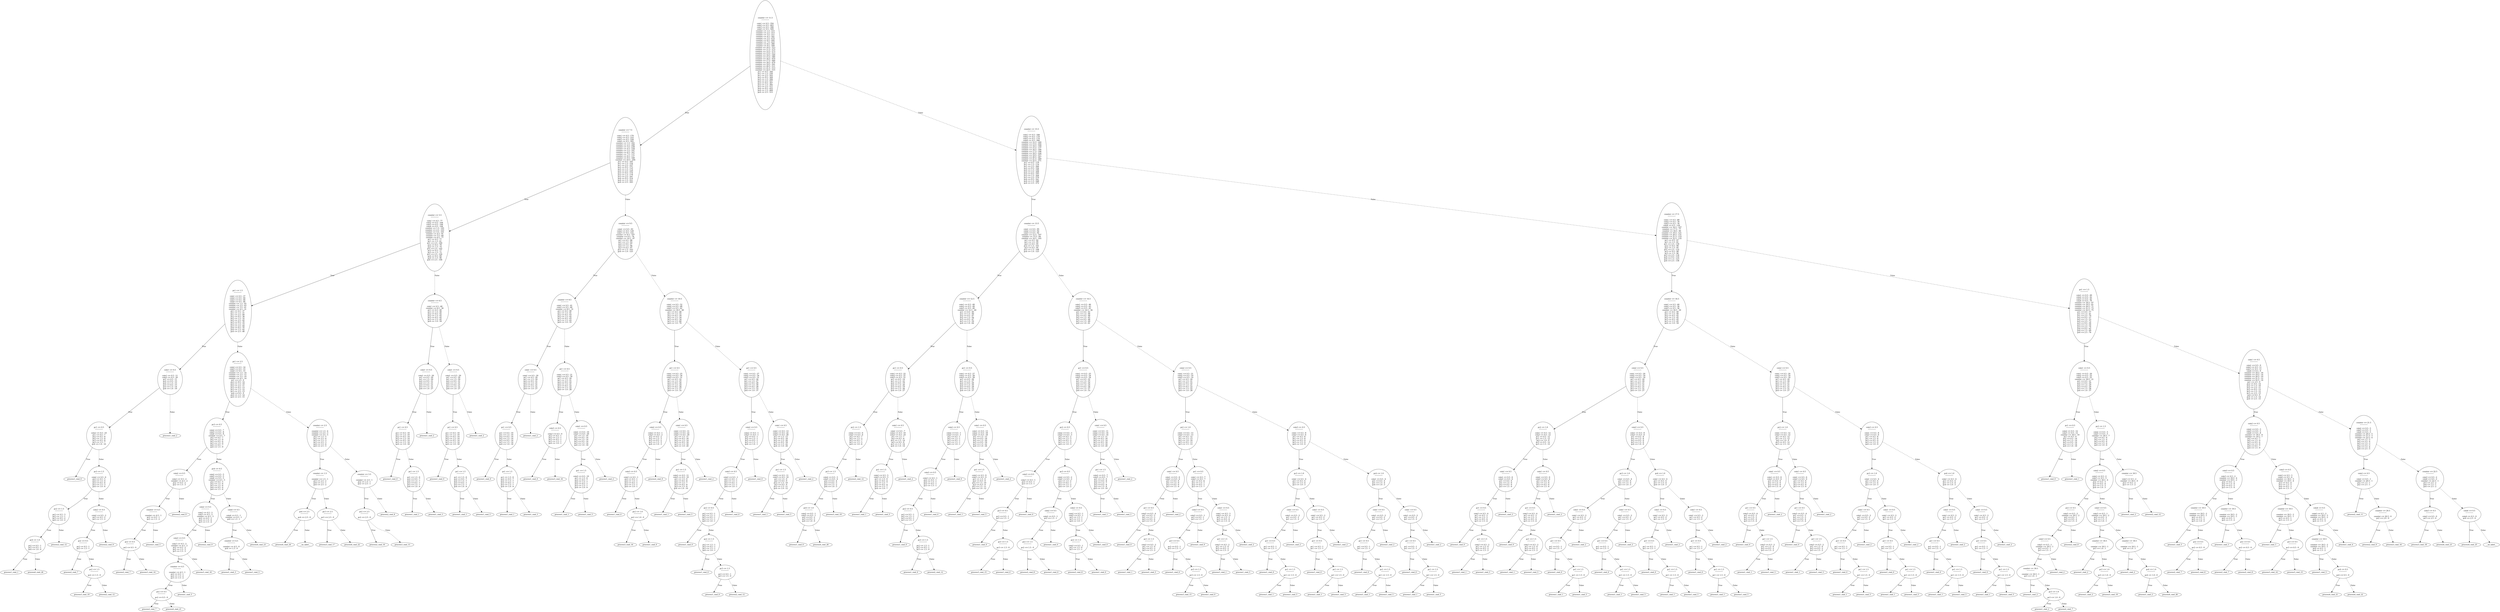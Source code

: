 digraph {
0 [label="counter <= 11.5
--------------

coin1 <= 0.5 : 354
coin2 <= 0.5 : 403
coin3 <= 0.5 : 398
coin4 <= 0.5 : 509
counter <= 1.5 : 515
counter <= 2.5 : 513
counter <= 3.5 : 511
counter <= 4.5 : 501
counter <= 5.5 : 470
counter <= 6.5 : 440
counter <= 7.5 : 410
counter <= 8.5 : 380
counter <= 9.5 : 349
counter <= 10.5 : 313
counter <= 11.5 : 273
counter <= 12.5 : 273
counter <= 13.5 : 313
counter <= 14.5 : 349
counter <= 15.5 : 380
counter <= 16.5 : 410
counter <= 17.5 : 440
counter <= 18.5 : 470
counter <= 19.5 : 501
counter <= 20.5 : 511
counter <= 21.5 : 513
counter <= 22.5 : 515
pc1 <= 0.5 : 344
pc1 <= 1.5 : 330
pc1 <= 2.5 : 503
pc2 <= 0.5 : 369
pc2 <= 1.5 : 366
pc2 <= 2.5 : 507
pc3 <= 0.5 : 367
pc3 <= 1.5 : 382
pc3 <= 2.5 : 511
pc4 <= 0.5 : 455
pc4 <= 1.5 : 469
pc4 <= 2.5 : 515"];
1 [label="counter <= 7.5
--------------

coin1 <= 0.5 : 170
coin2 <= 0.5 : 233
coin3 <= 0.5 : 228
coin4 <= 0.5 : 243
counter <= 1.5 : 242
counter <= 2.5 : 240
counter <= 3.5 : 238
counter <= 4.5 : 228
counter <= 5.5 : 197
counter <= 6.5 : 167
counter <= 7.5 : 137
counter <= 8.5 : 137
counter <= 9.5 : 168
counter <= 10.5 : 204
pc1 <= 0.5 : 165
pc1 <= 1.5 : 154
pc1 <= 2.5 : 237
pc2 <= 0.5 : 175
pc2 <= 1.5 : 170
pc2 <= 2.5 : 239
pc3 <= 0.5 : 174
pc3 <= 1.5 : 178
pc3 <= 2.5 : 241
pc4 <= 0.5 : 214
pc4 <= 1.5 : 221
pc4 <= 2.5 : 243"];
2 [label="counter <= 5.5
--------------

coin1 <= 0.5 : 77
coin2 <= 0.5 : 104
coin3 <= 0.5 : 106
coin4 <= 0.5 : 106
counter <= 1.5 : 105
counter <= 2.5 : 103
counter <= 3.5 : 101
counter <= 4.5 : 91
counter <= 5.5 : 60
counter <= 6.5 : 77
pc1 <= 0.5 : 77
pc1 <= 1.5 : 61
pc1 <= 2.5 : 100
pc2 <= 0.5 : 78
pc2 <= 1.5 : 74
pc2 <= 2.5 : 102
pc3 <= 0.5 : 77
pc3 <= 1.5 : 75
pc3 <= 2.5 : 104
pc4 <= 0.5 : 89
pc4 <= 1.5 : 96
pc4 <= 2.5 : 106"];
3 [label="pc1 <= 1.5
--------------

coin1 <= 0.5 : 37
coin2 <= 0.5 : 44
coin3 <= 0.5 : 46
coin4 <= 0.5 : 46
counter <= 1.5 : 45
counter <= 2.5 : 43
counter <= 3.5 : 41
counter <= 4.5 : 31
pc1 <= 0.5 : 37
pc1 <= 1.5 : 21
pc1 <= 2.5 : 40
pc2 <= 0.5 : 36
pc2 <= 1.5 : 32
pc2 <= 2.5 : 42
pc3 <= 0.5 : 35
pc3 <= 1.5 : 33
pc3 <= 2.5 : 44
pc4 <= 0.5 : 35
pc4 <= 1.5 : 42
pc4 <= 2.5 : 46"];
4 [label="coin1 <= 0.5
--------------

coin1 <= 0.5 : 11
coin2 <= 0.5 : 20
pc1 <= 0.5 : 11
pc2 <= 0.5 : 15
pc2 <= 1.5 : 15
pc3 <= 0.5 : 15
pc3 <= 1.5 : 14
pc4 <= 1.0 : 19"];
5 [label="pc1 <= 0.5
--------------

coin2 <= 0.5 : 10
pc1 <= 0.5 : 7
pc2 <= 0.5 : 8
pc2 <= 1.5 : 8
pc3 <= 0.5 : 8
pc3 <= 1.5 : 7
pc4 <= 1.0 : 10"];
6 [label="process1_cmd_0"];
5 -> 6 [label="True"];
7 [label="pc3 <= 1.5
--------------

coin2 <= 0.5 : 6
pc2 <= 0.5 : 5
pc2 <= 1.5 : 4
pc3 <= 0.5 : 6
pc3 <= 1.5 : 3
pc4 <= 1.0 : 6"];
8 [label="pc2 <= 1.5
--------------

pc2 <= 0.5 : 3
pc2 <= 1.5 : 1
pc3 <= 0.5 : 2
pc4 <= 1.0 : 2"];
9 [label="pc4 <= 1.0
--------------

pc2 <= 0.5 : 1
pc3 <= 0.5 : 1
pc4 <= 1.0 : 0"];
10 [label="process1_cmd_1"];
9 -> 10 [label="True"];
11 [label="process4_cmd_26"];
9 -> 11 [style="dashed", label="False"];
8 -> 9 [label="True"];
12 [label="process2_cmd_12"];
8 -> 12 [style="dashed", label="False"];
7 -> 8 [label="True"];
13 [label="coin2 <= 0.5
--------------

coin2 <= 0.5 : 2
pc2 <= 0.5 : 2
pc2 <= 1.5 : 2"];
14 [label="pc2 <= 0.5
--------------

pc2 <= 0.5 : 1
pc2 <= 1.5 : 1"];
15 [label="process2_cmd_7"];
14 -> 15 [label="True"];
16 [label="pc2 <= 1.5
--------------

pc2 <= 1.5 : 0"];
17 [label="process3_cmd_19"];
16 -> 17 [label="True"];
18 [label="process2_cmd_12"];
16 -> 18 [style="dashed", label="False"];
14 -> 16 [style="dashed", label="False"];
13 -> 14 [label="True"];
19 [label="process2_cmd_9"];
13 -> 19 [style="dashed", label="False"];
7 -> 13 [style="dashed", label="False"];
5 -> 7 [style="dashed", label="False"];
4 -> 5 [label="True"];
20 [label="process1_cmd_2"];
4 -> 20 [style="dashed", label="False"];
3 -> 4 [label="True"];
21 [label="pc1 <= 2.5
--------------

coin2 <= 0.5 : 14
coin3 <= 0.5 : 15
coin4 <= 0.5 : 15
counter <= 1.5 : 14
counter <= 2.5 : 12
counter <= 3.5 : 10
counter <= 4.5 : 14
pc1 <= 2.5 : 9
pc2 <= 0.5 : 14
pc2 <= 1.5 : 10
pc2 <= 2.5 : 11
pc3 <= 0.5 : 13
pc3 <= 1.5 : 12
pc3 <= 2.5 : 13
pc4 <= 0.5 : 9
pc4 <= 1.5 : 14
pc4 <= 2.5 : 15"];
22 [label="pc3 <= 0.5
--------------

coin2 <= 0.5 : 7
coin3 <= 0.5 : 8
coin4 <= 0.5 : 8
counter <= 4.5 : 7
pc2 <= 0.5 : 7
pc2 <= 1.5 : 9
pc3 <= 0.5 : 6
pc3 <= 1.5 : 9
pc4 <= 0.5 : 7
pc4 <= 1.5 : 9"];
23 [label="coin2 <= 0.5
--------------

coin2 <= 0.5 : 2
counter <= 4.5 : 2
pc2 <= 0.5 : 2
pc2 <= 1.5 : 3"];
24 [label="counter <= 4.5
--------------

counter <= 4.5 : 1
pc2 <= 0.5 : 1
pc2 <= 1.5 : 2"];
25 [label="pc2 <= 0.5
--------------

pc2 <= 0.5 : 0"];
26 [label="process2_cmd_7"];
25 -> 26 [label="True"];
27 [label="process3_cmd_14"];
25 -> 27 [style="dashed", label="False"];
24 -> 25 [label="True"];
28 [label="process1_cmd_5"];
24 -> 28 [style="dashed", label="False"];
23 -> 24 [label="True"];
29 [label="process2_cmd_9"];
23 -> 29 [style="dashed", label="False"];
22 -> 23 [label="True"];
30 [label="pc4 <= 0.5
--------------

coin2 <= 0.5 : 5
coin3 <= 0.5 : 5
coin4 <= 0.5 : 5
counter <= 4.5 : 5
pc2 <= 0.5 : 5
pc2 <= 1.5 : 6
pc3 <= 1.5 : 6
pc4 <= 0.5 : 4
pc4 <= 1.5 : 6"];
31 [label="coin2 <= 0.5
--------------

coin2 <= 0.5 : 3
coin3 <= 0.5 : 3
counter <= 4.5 : 3
pc2 <= 0.5 : 3
pc2 <= 1.5 : 4
pc3 <= 1.5 : 4"];
32 [label="coin3 <= 0.5
--------------

coin3 <= 0.5 : 2
counter <= 4.5 : 2
pc2 <= 0.5 : 2
pc2 <= 1.5 : 3
pc3 <= 1.5 : 3"];
33 [label="counter <= 4.5
--------------

counter <= 4.5 : 1
pc2 <= 0.5 : 1
pc2 <= 1.5 : 2
pc3 <= 1.5 : 2"];
34 [label="pc2 <= 0.5
--------------

pc2 <= 0.5 : 0"];
35 [label="process2_cmd_7"];
34 -> 35 [label="True"];
36 [label="process4_cmd_21"];
34 -> 36 [style="dashed", label="False"];
33 -> 34 [label="True"];
37 [label="process1_cmd_5"];
33 -> 37 [style="dashed", label="False"];
32 -> 33 [label="True"];
38 [label="process3_cmd_16"];
32 -> 38 [style="dashed", label="False"];
31 -> 32 [label="True"];
39 [label="process2_cmd_9"];
31 -> 39 [style="dashed", label="False"];
30 -> 31 [label="True"];
40 [label="coin4 <= 0.5
--------------

coin4 <= 0.5 : 1
counter <= 4.5 : 1
pc4 <= 1.5 : 1"];
41 [label="counter <= 4.5
--------------

counter <= 4.5 : 0
pc4 <= 1.5 : 0"];
42 [label="process1_cmd_3"];
41 -> 42 [label="True"];
43 [label="process1_cmd_5"];
41 -> 43 [style="dashed", label="False"];
40 -> 41 [label="True"];
44 [label="process4_cmd_23"];
40 -> 44 [style="dashed", label="False"];
30 -> 40 [style="dashed", label="False"];
22 -> 30 [style="dashed", label="False"];
21 -> 22 [label="True"];
45 [label="counter <= 2.5
--------------

counter <= 1.5 : 4
counter <= 2.5 : 3
counter <= 3.5 : 5
pc2 <= 1.5 : 5
pc2 <= 2.5 : 4
pc3 <= 1.5 : 3
pc3 <= 2.5 : 3
pc4 <= 1.5 : 4
pc4 <= 2.5 : 5"];
46 [label="counter <= 1.5
--------------

counter <= 1.5 : 1
pc3 <= 2.5 : 2
pc4 <= 1.5 : 1
pc4 <= 2.5 : 2"];
47 [label="pc4 <= 2.5
--------------

pc4 <= 2.5 : 0"];
48 [label="process4_cmd_24"];
47 -> 48 [label="True"];
49 [label="__no_label__"];
47 -> 49 [style="dashed", label="False"];
46 -> 47 [label="True"];
50 [label="pc3 <= 2.5
--------------

pc3 <= 2.5 : 0"];
51 [label="process3_cmd_17"];
50 -> 51 [label="True"];
52 [label="process4_cmd_22"];
50 -> 52 [style="dashed", label="False"];
46 -> 50 [style="dashed", label="False"];
45 -> 46 [label="True"];
53 [label="counter <= 3.5
--------------

counter <= 3.5 : 1
pc2 <= 1.5 : 1
pc2 <= 2.5 : 1"];
54 [label="pc2 <= 2.5
--------------

pc2 <= 2.5 : 0"];
55 [label="process2_cmd_10"];
54 -> 55 [label="True"];
56 [label="process3_cmd_15"];
54 -> 56 [style="dashed", label="False"];
53 -> 54 [label="True"];
57 [label="process2_cmd_8"];
53 -> 57 [style="dashed", label="False"];
45 -> 53 [style="dashed", label="False"];
21 -> 45 [style="dashed", label="False"];
3 -> 21 [style="dashed", label="False"];
2 -> 3 [label="True"];
58 [label="counter <= 6.5
--------------

coin1 <= 0.5 : 40
counter <= 6.5 : 30
pc1 <= 0.5 : 40
pc1 <= 1.5 : 40
pc2 <= 0.5 : 42
pc2 <= 1.5 : 42
pc3 <= 0.5 : 42
pc3 <= 1.5 : 42
pc4 <= 1.0 : 54"];
59 [label="coin1 <= 0.5
--------------

coin1 <= 0.5 : 20
pc1 <= 0.5 : 20
pc1 <= 1.5 : 20
pc2 <= 0.5 : 21
pc2 <= 1.5 : 21
pc3 <= 0.5 : 21
pc3 <= 1.5 : 21
pc4 <= 1.0 : 27"];
60 [label="pc1 <= 0.5
--------------

pc1 <= 0.5 : 10
pc1 <= 1.5 : 10
pc2 <= 0.5 : 14
pc2 <= 1.5 : 14
pc3 <= 0.5 : 14
pc3 <= 1.5 : 14
pc4 <= 1.0 : 18"];
61 [label="process1_cmd_0"];
60 -> 61 [label="True"];
62 [label="pc1 <= 1.5
--------------

pc1 <= 1.5 : 0
pc2 <= 0.5 : 7
pc2 <= 1.5 : 7
pc3 <= 0.5 : 7
pc3 <= 1.5 : 7
pc4 <= 1.0 : 9"];
63 [label="process1_cmd_1"];
62 -> 63 [label="True"];
64 [label="process1_cmd_5"];
62 -> 64 [style="dashed", label="False"];
60 -> 62 [style="dashed", label="False"];
59 -> 60 [label="True"];
65 [label="process1_cmd_2"];
59 -> 65 [style="dashed", label="False"];
58 -> 59 [label="True"];
66 [label="coin1 <= 0.5
--------------

coin1 <= 0.5 : 20
pc1 <= 0.5 : 20
pc1 <= 1.5 : 20
pc2 <= 0.5 : 21
pc2 <= 1.5 : 21
pc3 <= 0.5 : 21
pc3 <= 1.5 : 21
pc4 <= 1.0 : 27"];
67 [label="pc1 <= 0.5
--------------

pc1 <= 0.5 : 10
pc1 <= 1.5 : 10
pc2 <= 0.5 : 14
pc2 <= 1.5 : 14
pc3 <= 0.5 : 14
pc3 <= 1.5 : 14
pc4 <= 1.0 : 18"];
68 [label="process1_cmd_0"];
67 -> 68 [label="True"];
69 [label="pc1 <= 1.5
--------------

pc1 <= 1.5 : 0
pc2 <= 0.5 : 7
pc2 <= 1.5 : 7
pc3 <= 0.5 : 7
pc3 <= 1.5 : 7
pc4 <= 1.0 : 9"];
70 [label="process1_cmd_1"];
69 -> 70 [label="True"];
71 [label="process1_cmd_5"];
69 -> 71 [style="dashed", label="False"];
67 -> 69 [style="dashed", label="False"];
66 -> 67 [label="True"];
72 [label="process1_cmd_2"];
66 -> 72 [style="dashed", label="False"];
58 -> 66 [style="dashed", label="False"];
2 -> 58 [style="dashed", label="False"];
1 -> 2 [label="True"];
73 [label="counter <= 9.5
--------------

coin1 <= 0.5 : 93
coin2 <= 0.5 : 129
coin3 <= 0.5 : 122
counter <= 8.5 : 107
counter <= 9.5 : 76
counter <= 10.5 : 97
pc1 <= 0.5 : 88
pc1 <= 1.5 : 93
pc2 <= 0.5 : 97
pc2 <= 1.5 : 96
pc3 <= 0.5 : 97
pc3 <= 1.5 : 103
pc4 <= 1.0 : 125"];
74 [label="counter <= 8.5
--------------

coin1 <= 0.5 : 41
coin3 <= 0.5 : 60
counter <= 8.5 : 31
pc1 <= 0.5 : 40
pc1 <= 1.5 : 41
pc2 <= 0.5 : 43
pc2 <= 1.5 : 42
pc3 <= 0.5 : 43
pc3 <= 1.5 : 43
pc4 <= 1.0 : 55"];
75 [label="coin1 <= 0.5
--------------

coin1 <= 0.5 : 20
pc1 <= 0.5 : 20
pc1 <= 1.5 : 20
pc2 <= 0.5 : 21
pc2 <= 1.5 : 21
pc3 <= 0.5 : 21
pc3 <= 1.5 : 21
pc4 <= 1.0 : 27"];
76 [label="pc1 <= 0.5
--------------

pc1 <= 0.5 : 10
pc1 <= 1.5 : 10
pc2 <= 0.5 : 14
pc2 <= 1.5 : 14
pc3 <= 0.5 : 14
pc3 <= 1.5 : 14
pc4 <= 1.0 : 18"];
77 [label="process1_cmd_0"];
76 -> 77 [label="True"];
78 [label="pc1 <= 1.5
--------------

pc1 <= 1.5 : 0
pc2 <= 0.5 : 7
pc2 <= 1.5 : 7
pc3 <= 0.5 : 7
pc3 <= 1.5 : 7
pc4 <= 1.0 : 9"];
79 [label="process1_cmd_1"];
78 -> 79 [label="True"];
80 [label="process1_cmd_5"];
78 -> 80 [style="dashed", label="False"];
76 -> 78 [style="dashed", label="False"];
75 -> 76 [label="True"];
81 [label="process1_cmd_2"];
75 -> 81 [style="dashed", label="False"];
74 -> 75 [label="True"];
82 [label="pc1 <= 0.5
--------------

coin1 <= 0.5 : 21
coin3 <= 0.5 : 30
pc1 <= 0.5 : 20
pc1 <= 1.5 : 21
pc2 <= 0.5 : 22
pc2 <= 1.5 : 21
pc3 <= 0.5 : 22
pc3 <= 1.5 : 22
pc4 <= 1.0 : 28"];
83 [label="coin3 <= 0.5
--------------

coin3 <= 0.5 : 0
pc2 <= 0.5 : 1
pc2 <= 1.5 : 1
pc3 <= 0.5 : 1
pc3 <= 1.5 : 1
pc4 <= 1.0 : 1"];
84 [label="process1_cmd_0"];
83 -> 84 [label="True"];
85 [label="process3_cmd_16"];
83 -> 85 [style="dashed", label="False"];
82 -> 83 [label="True"];
86 [label="coin1 <= 0.5
--------------

coin1 <= 0.5 : 10
coin3 <= 0.5 : 20
pc1 <= 1.5 : 10
pc2 <= 0.5 : 14
pc2 <= 1.5 : 14
pc3 <= 0.5 : 14
pc3 <= 1.5 : 14
pc4 <= 1.0 : 18"];
87 [label="pc1 <= 1.5
--------------

coin3 <= 0.5 : 10
pc1 <= 1.5 : 0
pc2 <= 0.5 : 7
pc2 <= 1.5 : 7
pc3 <= 0.5 : 7
pc3 <= 1.5 : 7
pc4 <= 1.0 : 9"];
88 [label="process1_cmd_1"];
87 -> 88 [label="True"];
89 [label="process1_cmd_5"];
87 -> 89 [style="dashed", label="False"];
86 -> 87 [label="True"];
90 [label="process1_cmd_2"];
86 -> 90 [style="dashed", label="False"];
82 -> 86 [style="dashed", label="False"];
74 -> 82 [style="dashed", label="False"];
73 -> 74 [label="True"];
91 [label="counter <= 10.5
--------------

coin1 <= 0.5 : 52
coin2 <= 0.5 : 68
coin3 <= 0.5 : 62
counter <= 10.5 : 40
pc1 <= 0.5 : 48
pc1 <= 1.5 : 52
pc2 <= 0.5 : 54
pc2 <= 1.5 : 54
pc3 <= 0.5 : 54
pc3 <= 1.5 : 60
pc4 <= 1.0 : 70"];
92 [label="pc1 <= 0.5
--------------

coin1 <= 0.5 : 25
coin2 <= 0.5 : 34
coin3 <= 0.5 : 31
pc1 <= 0.5 : 22
pc1 <= 1.5 : 25
pc2 <= 0.5 : 26
pc2 <= 1.5 : 24
pc3 <= 0.5 : 26
pc3 <= 1.5 : 27
pc4 <= 1.0 : 33"];
93 [label="coin2 <= 0.5
--------------

coin2 <= 0.5 : 1
coin3 <= 0.5 : 2
pc2 <= 0.5 : 2
pc2 <= 1.5 : 3
pc3 <= 0.5 : 2
pc3 <= 1.5 : 3
pc4 <= 1.0 : 3"];
94 [label="coin3 <= 0.5
--------------

coin3 <= 0.5 : 1
pc2 <= 0.5 : 1
pc2 <= 1.5 : 1
pc3 <= 0.5 : 1
pc3 <= 1.5 : 1
pc4 <= 1.0 : 1"];
95 [label="process1_cmd_0"];
94 -> 95 [label="True"];
96 [label="pc2 <= 1.0
--------------

pc2 <= 1.0 : 0"];
97 [label="process3_cmd_16"];
96 -> 97 [label="True"];
98 [label="process1_cmd_0"];
96 -> 98 [style="dashed", label="False"];
94 -> 96 [style="dashed", label="False"];
93 -> 94 [label="True"];
99 [label="process2_cmd_9"];
93 -> 99 [style="dashed", label="False"];
92 -> 93 [label="True"];
100 [label="coin1 <= 0.5
--------------

coin1 <= 0.5 : 11
coin2 <= 0.5 : 22
coin3 <= 0.5 : 20
pc1 <= 1.5 : 11
pc2 <= 0.5 : 16
pc2 <= 1.5 : 14
pc3 <= 0.5 : 16
pc3 <= 1.5 : 16
pc4 <= 1.0 : 20"];
101 [label="pc1 <= 1.5
--------------

coin2 <= 0.5 : 11
coin3 <= 0.5 : 10
pc1 <= 1.5 : 0
pc2 <= 0.5 : 8
pc2 <= 1.5 : 7
pc3 <= 0.5 : 8
pc3 <= 1.5 : 8
pc4 <= 1.0 : 10"];
102 [label="process1_cmd_1"];
101 -> 102 [label="True"];
103 [label="process1_cmd_5"];
101 -> 103 [style="dashed", label="False"];
100 -> 101 [label="True"];
104 [label="process1_cmd_2"];
100 -> 104 [style="dashed", label="False"];
92 -> 100 [style="dashed", label="False"];
91 -> 92 [label="True"];
105 [label="pc1 <= 0.5
--------------

coin1 <= 0.5 : 27
coin2 <= 0.5 : 34
coin3 <= 0.5 : 31
pc1 <= 0.5 : 26
pc1 <= 1.5 : 27
pc2 <= 0.5 : 28
pc2 <= 1.5 : 30
pc3 <= 0.5 : 28
pc3 <= 1.5 : 33
pc4 <= 1.0 : 37"];
106 [label="coin2 <= 0.5
--------------

coin2 <= 0.5 : 1
coin3 <= 0.5 : 1
pc2 <= 0.5 : 1
pc2 <= 1.5 : 1
pc3 <= 0.5 : 1
pc3 <= 1.5 : 1
pc4 <= 1.0 : 1"];
107 [label="coin3 <= 0.5
--------------

coin3 <= 0.5 : 1
pc2 <= 0.5 : 1
pc2 <= 1.5 : 1
pc3 <= 0.5 : 1
pc3 <= 1.5 : 1
pc4 <= 1.0 : 1"];
108 [label="pc2 <= 0.5
--------------

pc2 <= 0.5 : 1
pc2 <= 1.5 : 1
pc3 <= 0.5 : 1
pc3 <= 1.5 : 1
pc4 <= 1.0 : 1"];
109 [label="process1_cmd_0"];
108 -> 109 [label="True"];
110 [label="pc2 <= 1.5
--------------

pc2 <= 1.5 : 1
pc3 <= 0.5 : 1
pc3 <= 1.5 : 1
pc4 <= 1.0 : 1"];
111 [label="process1_cmd_0"];
110 -> 111 [label="True"];
112 [label="pc3 <= 1.5
--------------

pc3 <= 0.5 : 1
pc3 <= 1.5 : 0"];
113 [label="process1_cmd_0"];
112 -> 113 [label="True"];
114 [label="process2_cmd_12"];
112 -> 114 [style="dashed", label="False"];
110 -> 112 [style="dashed", label="False"];
108 -> 110 [style="dashed", label="False"];
107 -> 108 [label="True"];
115 [label="process1_cmd_0"];
107 -> 115 [style="dashed", label="False"];
106 -> 107 [label="True"];
116 [label="process1_cmd_0"];
106 -> 116 [style="dashed", label="False"];
105 -> 106 [label="True"];
117 [label="coin1 <= 0.5
--------------

coin1 <= 0.5 : 13
coin2 <= 0.5 : 22
coin3 <= 0.5 : 20
pc1 <= 1.5 : 13
pc2 <= 0.5 : 18
pc2 <= 1.5 : 20
pc3 <= 0.5 : 18
pc3 <= 1.5 : 22
pc4 <= 1.0 : 24"];
118 [label="pc1 <= 1.5
--------------

coin2 <= 0.5 : 11
coin3 <= 0.5 : 10
pc1 <= 1.5 : 0
pc2 <= 0.5 : 9
pc2 <= 1.5 : 10
pc3 <= 0.5 : 9
pc3 <= 1.5 : 11
pc4 <= 1.0 : 12"];
119 [label="process1_cmd_1"];
118 -> 119 [label="True"];
120 [label="process1_cmd_5"];
118 -> 120 [style="dashed", label="False"];
117 -> 118 [label="True"];
121 [label="process1_cmd_2"];
117 -> 121 [style="dashed", label="False"];
105 -> 117 [style="dashed", label="False"];
91 -> 105 [style="dashed", label="False"];
73 -> 91 [style="dashed", label="False"];
1 -> 73 [style="dashed", label="False"];
0 -> 1 [label="True"];
122 [label="counter <= 15.5
--------------

coin1 <= 0.5 : 184
coin2 <= 0.5 : 170
coin3 <= 0.5 : 170
coin4 <= 0.5 : 266
counter <= 12.5 : 244
counter <= 13.5 : 204
counter <= 14.5 : 168
counter <= 15.5 : 137
counter <= 16.5 : 166
counter <= 17.5 : 196
counter <= 18.5 : 226
counter <= 19.5 : 257
counter <= 20.5 : 267
counter <= 21.5 : 269
counter <= 22.5 : 271
pc1 <= 0.5 : 179
pc1 <= 1.5 : 176
pc1 <= 2.5 : 266
pc2 <= 0.5 : 194
pc2 <= 1.5 : 196
pc2 <= 2.5 : 268
pc3 <= 0.5 : 193
pc3 <= 1.5 : 204
pc3 <= 2.5 : 270
pc4 <= 0.5 : 241
pc4 <= 1.5 : 248
pc4 <= 2.5 : 272"];
123 [label="counter <= 13.5
--------------

coin1 <= 0.5 : 95
coin2 <= 0.5 : 92
coin3 <= 0.5 : 92
counter <= 12.5 : 107
counter <= 13.5 : 69
counter <= 14.5 : 105
pc1 <= 0.5 : 82
pc1 <= 1.5 : 95
pc2 <= 0.5 : 95
pc2 <= 1.5 : 101
pc3 <= 0.5 : 95
pc3 <= 1.5 : 108
pc4 <= 1.0 : 125"];
124 [label="counter <= 12.5
--------------

coin1 <= 0.5 : 49
coin2 <= 0.5 : 49
coin3 <= 0.5 : 49
counter <= 12.5 : 40
pc1 <= 0.5 : 40
pc1 <= 1.5 : 49
pc2 <= 0.5 : 47
pc2 <= 1.5 : 56
pc3 <= 0.5 : 47
pc3 <= 1.5 : 59
pc4 <= 1.0 : 64"];
125 [label="pc1 <= 0.5
--------------

coin1 <= 0.5 : 22
coin2 <= 0.5 : 21
coin3 <= 0.5 : 21
pc1 <= 0.5 : 14
pc1 <= 1.5 : 22
pc2 <= 0.5 : 19
pc2 <= 1.5 : 26
pc3 <= 0.5 : 19
pc3 <= 1.5 : 26
pc4 <= 1.0 : 27"];
126 [label="pc2 <= 1.5
--------------

coin2 <= 0.5 : 6
coin3 <= 0.5 : 6
pc2 <= 0.5 : 7
pc2 <= 1.5 : 5
pc3 <= 0.5 : 7
pc3 <= 1.5 : 5
pc4 <= 1.0 : 6"];
127 [label="pc3 <= 1.5
--------------

coin2 <= 0.5 : 3
coin3 <= 0.5 : 4
pc2 <= 0.5 : 4
pc3 <= 0.5 : 5
pc3 <= 1.5 : 2
pc4 <= 1.0 : 3"];
128 [label="pc4 <= 1.0
--------------

coin2 <= 0.5 : 1
coin3 <= 0.5 : 1
pc2 <= 0.5 : 2
pc3 <= 0.5 : 2
pc4 <= 1.0 : 0"];
129 [label="process1_cmd_0"];
128 -> 129 [label="True"];
130 [label="process4_cmd_26"];
128 -> 130 [style="dashed", label="False"];
127 -> 128 [label="True"];
131 [label="process3_cmd_19"];
127 -> 131 [style="dashed", label="False"];
126 -> 127 [label="True"];
132 [label="process2_cmd_12"];
126 -> 132 [style="dashed", label="False"];
125 -> 126 [label="True"];
133 [label="coin1 <= 0.5
--------------

coin1 <= 0.5 : 7
coin2 <= 0.5 : 10
coin3 <= 0.5 : 10
pc1 <= 1.5 : 7
pc2 <= 0.5 : 8
pc2 <= 1.5 : 14
pc3 <= 0.5 : 8
pc3 <= 1.5 : 14
pc4 <= 1.0 : 14"];
134 [label="pc1 <= 1.5
--------------

coin2 <= 0.5 : 5
coin3 <= 0.5 : 5
pc1 <= 1.5 : 0
pc2 <= 0.5 : 4
pc2 <= 1.5 : 7
pc3 <= 0.5 : 4
pc3 <= 1.5 : 7
pc4 <= 1.0 : 7"];
135 [label="process1_cmd_1"];
134 -> 135 [label="True"];
136 [label="process1_cmd_5"];
134 -> 136 [style="dashed", label="False"];
133 -> 134 [label="True"];
137 [label="process1_cmd_2"];
133 -> 137 [style="dashed", label="False"];
125 -> 133 [style="dashed", label="False"];
124 -> 125 [label="True"];
138 [label="pc1 <= 0.5
--------------

coin1 <= 0.5 : 27
coin2 <= 0.5 : 28
coin3 <= 0.5 : 28
pc1 <= 0.5 : 26
pc1 <= 1.5 : 27
pc2 <= 0.5 : 28
pc2 <= 1.5 : 30
pc3 <= 0.5 : 28
pc3 <= 1.5 : 33
pc4 <= 1.0 : 37"];
139 [label="coin2 <= 0.5
--------------

coin2 <= 0.5 : 1
coin3 <= 0.5 : 1
pc2 <= 0.5 : 1
pc2 <= 1.5 : 1
pc3 <= 0.5 : 1
pc3 <= 1.5 : 1
pc4 <= 1.0 : 1"];
140 [label="coin3 <= 0.5
--------------

coin3 <= 0.5 : 1
pc2 <= 0.5 : 1
pc2 <= 1.5 : 1
pc3 <= 0.5 : 1
pc3 <= 1.5 : 1"];
141 [label="pc2 <= 0.5
--------------

pc2 <= 0.5 : 1
pc2 <= 1.5 : 1
pc3 <= 0.5 : 1
pc3 <= 1.5 : 1"];
142 [label="process1_cmd_0"];
141 -> 142 [label="True"];
143 [label="pc3 <= 1.5
--------------

pc2 <= 1.5 : 1
pc3 <= 0.5 : 1
pc3 <= 1.5 : 0"];
144 [label="process1_cmd_0"];
143 -> 144 [label="True"];
145 [label="process2_cmd_12"];
143 -> 145 [style="dashed", label="False"];
141 -> 143 [style="dashed", label="False"];
140 -> 141 [label="True"];
146 [label="process1_cmd_0"];
140 -> 146 [style="dashed", label="False"];
139 -> 140 [label="True"];
147 [label="process1_cmd_0"];
139 -> 147 [style="dashed", label="False"];
138 -> 139 [label="True"];
148 [label="coin1 <= 0.5
--------------

coin1 <= 0.5 : 13
coin2 <= 0.5 : 18
coin3 <= 0.5 : 18
pc1 <= 1.5 : 13
pc2 <= 0.5 : 18
pc2 <= 1.5 : 20
pc3 <= 0.5 : 18
pc3 <= 1.5 : 22
pc4 <= 1.0 : 24"];
149 [label="pc1 <= 1.5
--------------

coin2 <= 0.5 : 9
coin3 <= 0.5 : 9
pc1 <= 1.5 : 0
pc2 <= 0.5 : 9
pc2 <= 1.5 : 10
pc3 <= 0.5 : 9
pc3 <= 1.5 : 11
pc4 <= 1.0 : 12"];
150 [label="process1_cmd_1"];
149 -> 150 [label="True"];
151 [label="process1_cmd_5"];
149 -> 151 [style="dashed", label="False"];
148 -> 149 [label="True"];
152 [label="process1_cmd_2"];
148 -> 152 [style="dashed", label="False"];
138 -> 148 [style="dashed", label="False"];
124 -> 138 [style="dashed", label="False"];
123 -> 124 [label="True"];
153 [label="counter <= 14.5
--------------

coin1 <= 0.5 : 46
coin2 <= 0.5 : 43
coin3 <= 0.5 : 43
counter <= 14.5 : 36
pc1 <= 0.5 : 42
pc1 <= 1.5 : 46
pc2 <= 0.5 : 48
pc2 <= 1.5 : 45
pc3 <= 0.5 : 48
pc3 <= 1.5 : 49
pc4 <= 1.0 : 61"];
154 [label="pc1 <= 0.5
--------------

coin1 <= 0.5 : 25
coin2 <= 0.5 : 24
coin3 <= 0.5 : 24
pc1 <= 0.5 : 22
pc1 <= 1.5 : 25
pc2 <= 0.5 : 26
pc2 <= 1.5 : 24
pc3 <= 0.5 : 26
pc3 <= 1.5 : 27
pc4 <= 1.0 : 33"];
155 [label="pc2 <= 0.5
--------------

coin2 <= 0.5 : 3
coin3 <= 0.5 : 3
pc2 <= 0.5 : 2
pc2 <= 1.5 : 3
pc3 <= 0.5 : 2
pc3 <= 1.5 : 3
pc4 <= 1.0 : 3"];
156 [label="coin3 <= 0.5
--------------

coin3 <= 0.5 : 1
pc3 <= 0.5 : 1
pc3 <= 1.5 : 1"];
157 [label="pc3 <= 0.5
--------------

pc3 <= 0.5 : 1
pc3 <= 1.5 : 1"];
158 [label="process1_cmd_0"];
157 -> 158 [label="True"];
159 [label="pc3 <= 1.5
--------------

pc3 <= 1.5 : 0"];
160 [label="process3_cmd_15"];
159 -> 160 [label="True"];
161 [label="process1_cmd_0"];
159 -> 161 [style="dashed", label="False"];
157 -> 159 [style="dashed", label="False"];
156 -> 157 [label="True"];
162 [label="process1_cmd_0"];
156 -> 162 [style="dashed", label="False"];
155 -> 156 [label="True"];
163 [label="pc3 <= 0.5
--------------

coin2 <= 0.5 : 2
coin3 <= 0.5 : 2
pc2 <= 1.5 : 2
pc3 <= 0.5 : 1
pc3 <= 1.5 : 2
pc4 <= 1.0 : 2"];
164 [label="coin2 <= 0.5
--------------

coin2 <= 0.5 : 1
pc2 <= 1.5 : 1"];
165 [label="pc2 <= 1.5
--------------

pc2 <= 1.5 : 0"];
166 [label="process2_cmd_8"];
165 -> 166 [label="True"];
167 [label="process1_cmd_0"];
165 -> 167 [style="dashed", label="False"];
164 -> 165 [label="True"];
168 [label="process1_cmd_0"];
164 -> 168 [style="dashed", label="False"];
163 -> 164 [label="True"];
169 [label="coin2 <= 0.5
--------------

coin2 <= 0.5 : 1
coin3 <= 0.5 : 1
pc2 <= 1.5 : 1
pc3 <= 1.5 : 1
pc4 <= 1.0 : 1"];
170 [label="pc2 <= 1.5
--------------

coin3 <= 0.5 : 1
pc2 <= 1.5 : 0
pc3 <= 1.5 : 1"];
171 [label="process2_cmd_8"];
170 -> 171 [label="True"];
172 [label="process1_cmd_0"];
170 -> 172 [style="dashed", label="False"];
169 -> 170 [label="True"];
173 [label="process1_cmd_0"];
169 -> 173 [style="dashed", label="False"];
163 -> 169 [style="dashed", label="False"];
155 -> 163 [style="dashed", label="False"];
154 -> 155 [label="True"];
174 [label="coin1 <= 0.5
--------------

coin1 <= 0.5 : 11
coin2 <= 0.5 : 14
coin3 <= 0.5 : 14
pc1 <= 1.5 : 11
pc2 <= 0.5 : 16
pc2 <= 1.5 : 14
pc3 <= 0.5 : 16
pc3 <= 1.5 : 16
pc4 <= 1.0 : 20"];
175 [label="pc1 <= 1.5
--------------

coin2 <= 0.5 : 7
coin3 <= 0.5 : 7
pc1 <= 1.5 : 0
pc2 <= 0.5 : 8
pc2 <= 1.5 : 7
pc3 <= 0.5 : 8
pc3 <= 1.5 : 8
pc4 <= 1.0 : 10"];
176 [label="process1_cmd_1"];
175 -> 176 [label="True"];
177 [label="process1_cmd_5"];
175 -> 177 [style="dashed", label="False"];
174 -> 175 [label="True"];
178 [label="process1_cmd_2"];
174 -> 178 [style="dashed", label="False"];
154 -> 174 [style="dashed", label="False"];
153 -> 154 [label="True"];
179 [label="coin2 <= 0.5
--------------

coin1 <= 0.5 : 21
coin2 <= 0.5 : 19
coin3 <= 0.5 : 19
pc1 <= 0.5 : 20
pc1 <= 1.5 : 21
pc2 <= 0.5 : 22
pc2 <= 1.5 : 21
pc3 <= 0.5 : 22
pc3 <= 1.5 : 22
pc4 <= 1.0 : 28"];
180 [label="pc2 <= 1.0
--------------

coin1 <= 0.5 : 13
coin3 <= 0.5 : 13
pc1 <= 0.5 : 12
pc1 <= 1.5 : 13
pc2 <= 1.0 : 10
pc3 <= 0.5 : 13
pc3 <= 1.5 : 13"];
181 [label="coin1 <= 0.5
--------------

coin1 <= 0.5 : 6
coin3 <= 0.5 : 6
pc1 <= 0.5 : 6
pc1 <= 1.5 : 6
pc3 <= 0.5 : 6
pc3 <= 1.5 : 6"];
182 [label="pc1 <= 0.5
--------------

coin3 <= 0.5 : 4
pc1 <= 0.5 : 3
pc1 <= 1.5 : 3
pc3 <= 0.5 : 4
pc3 <= 1.5 : 4"];
183 [label="process1_cmd_0"];
182 -> 183 [label="True"];
184 [label="pc1 <= 1.5
--------------

coin3 <= 0.5 : 2
pc1 <= 1.5 : 0
pc3 <= 0.5 : 2
pc3 <= 1.5 : 2"];
185 [label="process1_cmd_1"];
184 -> 185 [label="True"];
186 [label="process1_cmd_5"];
184 -> 186 [style="dashed", label="False"];
182 -> 184 [style="dashed", label="False"];
181 -> 182 [label="True"];
187 [label="process1_cmd_2"];
181 -> 187 [style="dashed", label="False"];
180 -> 181 [label="True"];
188 [label="pc1 <= 0.5
--------------

coin1 <= 0.5 : 7
coin3 <= 0.5 : 7
pc1 <= 0.5 : 6
pc1 <= 1.5 : 7
pc3 <= 0.5 : 7
pc3 <= 1.5 : 7"];
189 [label="coin3 <= 0.5
--------------

coin3 <= 0.5 : 1
pc3 <= 0.5 : 1
pc3 <= 1.5 : 1"];
190 [label="pc3 <= 0.5
--------------

pc3 <= 0.5 : 1
pc3 <= 1.5 : 1"];
191 [label="process1_cmd_0"];
190 -> 191 [label="True"];
192 [label="pc3 <= 1.5
--------------

pc3 <= 1.5 : 0"];
193 [label="process3_cmd_15"];
192 -> 193 [label="True"];
194 [label="process1_cmd_0"];
192 -> 194 [style="dashed", label="False"];
190 -> 192 [style="dashed", label="False"];
189 -> 190 [label="True"];
195 [label="process1_cmd_0"];
189 -> 195 [style="dashed", label="False"];
188 -> 189 [label="True"];
196 [label="coin1 <= 0.5
--------------

coin1 <= 0.5 : 3
coin3 <= 0.5 : 4
pc1 <= 1.5 : 3
pc3 <= 0.5 : 4
pc3 <= 1.5 : 4"];
197 [label="pc1 <= 1.5
--------------

coin3 <= 0.5 : 2
pc1 <= 1.5 : 0
pc3 <= 0.5 : 2
pc3 <= 1.5 : 2"];
198 [label="process1_cmd_1"];
197 -> 198 [label="True"];
199 [label="process1_cmd_5"];
197 -> 199 [style="dashed", label="False"];
196 -> 197 [label="True"];
200 [label="process1_cmd_2"];
196 -> 200 [style="dashed", label="False"];
188 -> 196 [style="dashed", label="False"];
180 -> 188 [style="dashed", label="False"];
179 -> 180 [label="True"];
201 [label="coin3 <= 0.5
--------------

coin1 <= 0.5 : 8
coin3 <= 0.5 : 6
pc1 <= 0.5 : 8
pc1 <= 1.5 : 8
pc3 <= 0.5 : 9
pc3 <= 1.5 : 9
pc4 <= 1.0 : 9"];
202 [label="pc3 <= 1.0
--------------

coin1 <= 0.5 : 4
pc1 <= 0.5 : 4
pc1 <= 1.5 : 4
pc3 <= 1.0 : 3"];
203 [label="coin1 <= 0.5
--------------

coin1 <= 0.5 : 2
pc1 <= 0.5 : 2
pc1 <= 1.5 : 2"];
204 [label="pc1 <= 0.5
--------------

pc1 <= 0.5 : 1
pc1 <= 1.5 : 1"];
205 [label="process1_cmd_0"];
204 -> 205 [label="True"];
206 [label="pc1 <= 1.5
--------------

pc1 <= 1.5 : 0"];
207 [label="process1_cmd_1"];
206 -> 207 [label="True"];
208 [label="process1_cmd_5"];
206 -> 208 [style="dashed", label="False"];
204 -> 206 [style="dashed", label="False"];
203 -> 204 [label="True"];
209 [label="process1_cmd_2"];
203 -> 209 [style="dashed", label="False"];
202 -> 203 [label="True"];
210 [label="coin1 <= 0.5
--------------

coin1 <= 0.5 : 2
pc1 <= 0.5 : 2
pc1 <= 1.5 : 2"];
211 [label="pc1 <= 0.5
--------------

pc1 <= 0.5 : 1
pc1 <= 1.5 : 1"];
212 [label="process1_cmd_0"];
211 -> 212 [label="True"];
213 [label="pc1 <= 1.5
--------------

pc1 <= 1.5 : 0"];
214 [label="process1_cmd_1"];
213 -> 214 [label="True"];
215 [label="process1_cmd_5"];
213 -> 215 [style="dashed", label="False"];
211 -> 213 [style="dashed", label="False"];
210 -> 211 [label="True"];
216 [label="process1_cmd_2"];
210 -> 216 [style="dashed", label="False"];
202 -> 210 [style="dashed", label="False"];
201 -> 202 [label="True"];
217 [label="pc4 <= 1.0
--------------

coin1 <= 0.5 : 4
pc1 <= 0.5 : 4
pc1 <= 1.5 : 4
pc4 <= 1.0 : 3"];
218 [label="coin1 <= 0.5
--------------

coin1 <= 0.5 : 2
pc1 <= 0.5 : 2
pc1 <= 1.5 : 2"];
219 [label="pc1 <= 0.5
--------------

pc1 <= 0.5 : 1
pc1 <= 1.5 : 1"];
220 [label="process1_cmd_0"];
219 -> 220 [label="True"];
221 [label="pc1 <= 1.5
--------------

pc1 <= 1.5 : 0"];
222 [label="process1_cmd_1"];
221 -> 222 [label="True"];
223 [label="process1_cmd_5"];
221 -> 223 [style="dashed", label="False"];
219 -> 221 [style="dashed", label="False"];
218 -> 219 [label="True"];
224 [label="process1_cmd_2"];
218 -> 224 [style="dashed", label="False"];
217 -> 218 [label="True"];
225 [label="coin1 <= 0.5
--------------

coin1 <= 0.5 : 2
pc1 <= 0.5 : 2
pc1 <= 1.5 : 2"];
226 [label="pc1 <= 0.5
--------------

pc1 <= 0.5 : 1
pc1 <= 1.5 : 1"];
227 [label="process1_cmd_0"];
226 -> 227 [label="True"];
228 [label="pc1 <= 1.5
--------------

pc1 <= 1.5 : 0"];
229 [label="process1_cmd_1"];
228 -> 229 [label="True"];
230 [label="process1_cmd_5"];
228 -> 230 [style="dashed", label="False"];
226 -> 228 [style="dashed", label="False"];
225 -> 226 [label="True"];
231 [label="process1_cmd_2"];
225 -> 231 [style="dashed", label="False"];
217 -> 225 [style="dashed", label="False"];
201 -> 217 [style="dashed", label="False"];
179 -> 201 [style="dashed", label="False"];
153 -> 179 [style="dashed", label="False"];
123 -> 153 [style="dashed", label="False"];
122 -> 123 [label="True"];
232 [label="counter <= 17.5
--------------

coin1 <= 0.5 : 89
coin2 <= 0.5 : 78
coin3 <= 0.5 : 78
coin4 <= 0.5 : 130
counter <= 16.5 : 107
counter <= 17.5 : 77
counter <= 18.5 : 90
counter <= 19.5 : 121
counter <= 20.5 : 131
counter <= 21.5 : 133
counter <= 22.5 : 135
pc1 <= 0.5 : 97
pc1 <= 1.5 : 81
pc1 <= 2.5 : 130
pc2 <= 0.5 : 99
pc2 <= 1.5 : 95
pc2 <= 2.5 : 132
pc3 <= 0.5 : 98
pc3 <= 1.5 : 96
pc3 <= 2.5 : 134
pc4 <= 0.5 : 116
pc4 <= 1.5 : 123
pc4 <= 2.5 : 136"];
233 [label="counter <= 16.5
--------------

coin1 <= 0.5 : 40
coin2 <= 0.5 : 36
coin3 <= 0.5 : 36
counter <= 16.5 : 30
pc1 <= 0.5 : 40
pc1 <= 1.5 : 40
pc2 <= 0.5 : 42
pc2 <= 1.5 : 42
pc3 <= 0.5 : 42
pc3 <= 1.5 : 42
pc4 <= 1.0 : 54"];
234 [label="coin2 <= 0.5
--------------

coin1 <= 0.5 : 20
coin2 <= 0.5 : 18
coin3 <= 0.5 : 18
pc1 <= 0.5 : 20
pc1 <= 1.5 : 20
pc2 <= 0.5 : 21
pc2 <= 1.5 : 21
pc3 <= 0.5 : 21
pc3 <= 1.5 : 21
pc4 <= 1.0 : 27"];
235 [label="pc2 <= 1.0
--------------

coin1 <= 0.5 : 12
coin3 <= 0.5 : 12
pc1 <= 0.5 : 12
pc1 <= 1.5 : 12
pc2 <= 1.0 : 9
pc3 <= 0.5 : 12
pc3 <= 1.5 : 12"];
236 [label="coin1 <= 0.5
--------------

coin1 <= 0.5 : 6
coin3 <= 0.5 : 6
pc1 <= 0.5 : 6
pc1 <= 1.5 : 6
pc3 <= 0.5 : 6
pc3 <= 1.5 : 6"];
237 [label="pc1 <= 0.5
--------------

coin3 <= 0.5 : 4
pc1 <= 0.5 : 3
pc1 <= 1.5 : 3
pc3 <= 0.5 : 4
pc3 <= 1.5 : 4"];
238 [label="process1_cmd_0"];
237 -> 238 [label="True"];
239 [label="pc1 <= 1.5
--------------

coin3 <= 0.5 : 2
pc1 <= 1.5 : 0
pc3 <= 0.5 : 2
pc3 <= 1.5 : 2"];
240 [label="process1_cmd_1"];
239 -> 240 [label="True"];
241 [label="process1_cmd_5"];
239 -> 241 [style="dashed", label="False"];
237 -> 239 [style="dashed", label="False"];
236 -> 237 [label="True"];
242 [label="process1_cmd_2"];
236 -> 242 [style="dashed", label="False"];
235 -> 236 [label="True"];
243 [label="coin1 <= 0.5
--------------

coin1 <= 0.5 : 6
coin3 <= 0.5 : 6
pc1 <= 0.5 : 6
pc1 <= 1.5 : 6
pc3 <= 0.5 : 6
pc3 <= 1.5 : 6"];
244 [label="pc1 <= 0.5
--------------

coin3 <= 0.5 : 4
pc1 <= 0.5 : 3
pc1 <= 1.5 : 3
pc3 <= 0.5 : 4
pc3 <= 1.5 : 4"];
245 [label="process1_cmd_0"];
244 -> 245 [label="True"];
246 [label="pc1 <= 1.5
--------------

coin3 <= 0.5 : 2
pc1 <= 1.5 : 0
pc3 <= 0.5 : 2
pc3 <= 1.5 : 2"];
247 [label="process1_cmd_1"];
246 -> 247 [label="True"];
248 [label="process1_cmd_5"];
246 -> 248 [style="dashed", label="False"];
244 -> 246 [style="dashed", label="False"];
243 -> 244 [label="True"];
249 [label="process1_cmd_2"];
243 -> 249 [style="dashed", label="False"];
235 -> 243 [style="dashed", label="False"];
234 -> 235 [label="True"];
250 [label="coin3 <= 0.5
--------------

coin1 <= 0.5 : 8
coin3 <= 0.5 : 6
pc1 <= 0.5 : 8
pc1 <= 1.5 : 8
pc3 <= 0.5 : 9
pc3 <= 1.5 : 9
pc4 <= 1.0 : 9"];
251 [label="pc3 <= 1.0
--------------

coin1 <= 0.5 : 4
pc1 <= 0.5 : 4
pc1 <= 1.5 : 4
pc3 <= 1.0 : 3"];
252 [label="coin1 <= 0.5
--------------

coin1 <= 0.5 : 2
pc1 <= 0.5 : 2
pc1 <= 1.5 : 2"];
253 [label="pc1 <= 0.5
--------------

pc1 <= 0.5 : 1
pc1 <= 1.5 : 1"];
254 [label="process1_cmd_0"];
253 -> 254 [label="True"];
255 [label="pc1 <= 1.5
--------------

pc1 <= 1.5 : 0"];
256 [label="process1_cmd_1"];
255 -> 256 [label="True"];
257 [label="process1_cmd_5"];
255 -> 257 [style="dashed", label="False"];
253 -> 255 [style="dashed", label="False"];
252 -> 253 [label="True"];
258 [label="process1_cmd_2"];
252 -> 258 [style="dashed", label="False"];
251 -> 252 [label="True"];
259 [label="coin1 <= 0.5
--------------

coin1 <= 0.5 : 2
pc1 <= 0.5 : 2
pc1 <= 1.5 : 2"];
260 [label="pc1 <= 0.5
--------------

pc1 <= 0.5 : 1
pc1 <= 1.5 : 1"];
261 [label="process1_cmd_0"];
260 -> 261 [label="True"];
262 [label="pc1 <= 1.5
--------------

pc1 <= 1.5 : 0"];
263 [label="process1_cmd_1"];
262 -> 263 [label="True"];
264 [label="process1_cmd_5"];
262 -> 264 [style="dashed", label="False"];
260 -> 262 [style="dashed", label="False"];
259 -> 260 [label="True"];
265 [label="process1_cmd_2"];
259 -> 265 [style="dashed", label="False"];
251 -> 259 [style="dashed", label="False"];
250 -> 251 [label="True"];
266 [label="pc4 <= 1.0
--------------

coin1 <= 0.5 : 4
pc1 <= 0.5 : 4
pc1 <= 1.5 : 4
pc4 <= 1.0 : 3"];
267 [label="coin1 <= 0.5
--------------

coin1 <= 0.5 : 2
pc1 <= 0.5 : 2
pc1 <= 1.5 : 2"];
268 [label="pc1 <= 0.5
--------------

pc1 <= 0.5 : 1
pc1 <= 1.5 : 1"];
269 [label="process1_cmd_0"];
268 -> 269 [label="True"];
270 [label="pc1 <= 1.5
--------------

pc1 <= 1.5 : 0"];
271 [label="process1_cmd_1"];
270 -> 271 [label="True"];
272 [label="process1_cmd_5"];
270 -> 272 [style="dashed", label="False"];
268 -> 270 [style="dashed", label="False"];
267 -> 268 [label="True"];
273 [label="process1_cmd_2"];
267 -> 273 [style="dashed", label="False"];
266 -> 267 [label="True"];
274 [label="coin1 <= 0.5
--------------

coin1 <= 0.5 : 2
pc1 <= 0.5 : 2
pc1 <= 1.5 : 2"];
275 [label="pc1 <= 0.5
--------------

pc1 <= 0.5 : 1
pc1 <= 1.5 : 1"];
276 [label="process1_cmd_0"];
275 -> 276 [label="True"];
277 [label="pc1 <= 1.5
--------------

pc1 <= 1.5 : 0"];
278 [label="process1_cmd_1"];
277 -> 278 [label="True"];
279 [label="process1_cmd_5"];
277 -> 279 [style="dashed", label="False"];
275 -> 277 [style="dashed", label="False"];
274 -> 275 [label="True"];
280 [label="process1_cmd_2"];
274 -> 280 [style="dashed", label="False"];
266 -> 274 [style="dashed", label="False"];
250 -> 266 [style="dashed", label="False"];
234 -> 250 [style="dashed", label="False"];
233 -> 234 [label="True"];
281 [label="coin2 <= 0.5
--------------

coin1 <= 0.5 : 20
coin2 <= 0.5 : 18
coin3 <= 0.5 : 18
pc1 <= 0.5 : 20
pc1 <= 1.5 : 20
pc2 <= 0.5 : 21
pc2 <= 1.5 : 21
pc3 <= 0.5 : 21
pc3 <= 1.5 : 21
pc4 <= 1.0 : 27"];
282 [label="pc2 <= 1.0
--------------

coin1 <= 0.5 : 12
coin3 <= 0.5 : 12
pc1 <= 0.5 : 12
pc1 <= 1.5 : 12
pc2 <= 1.0 : 9
pc3 <= 0.5 : 12
pc3 <= 1.5 : 12"];
283 [label="coin1 <= 0.5
--------------

coin1 <= 0.5 : 6
coin3 <= 0.5 : 6
pc1 <= 0.5 : 6
pc1 <= 1.5 : 6
pc3 <= 0.5 : 6
pc3 <= 1.5 : 6"];
284 [label="pc1 <= 0.5
--------------

coin3 <= 0.5 : 4
pc1 <= 0.5 : 3
pc1 <= 1.5 : 3
pc3 <= 0.5 : 4
pc3 <= 1.5 : 4"];
285 [label="process1_cmd_0"];
284 -> 285 [label="True"];
286 [label="pc1 <= 1.5
--------------

coin3 <= 0.5 : 2
pc1 <= 1.5 : 0
pc3 <= 0.5 : 2
pc3 <= 1.5 : 2"];
287 [label="process1_cmd_1"];
286 -> 287 [label="True"];
288 [label="process1_cmd_5"];
286 -> 288 [style="dashed", label="False"];
284 -> 286 [style="dashed", label="False"];
283 -> 284 [label="True"];
289 [label="process1_cmd_2"];
283 -> 289 [style="dashed", label="False"];
282 -> 283 [label="True"];
290 [label="coin1 <= 0.5
--------------

coin1 <= 0.5 : 6
coin3 <= 0.5 : 6
pc1 <= 0.5 : 6
pc1 <= 1.5 : 6
pc3 <= 0.5 : 6
pc3 <= 1.5 : 6"];
291 [label="pc1 <= 0.5
--------------

coin3 <= 0.5 : 4
pc1 <= 0.5 : 3
pc1 <= 1.5 : 3
pc3 <= 0.5 : 4
pc3 <= 1.5 : 4"];
292 [label="process1_cmd_0"];
291 -> 292 [label="True"];
293 [label="pc1 <= 1.5
--------------

coin3 <= 0.5 : 2
pc1 <= 1.5 : 0
pc3 <= 0.5 : 2
pc3 <= 1.5 : 2"];
294 [label="process1_cmd_1"];
293 -> 294 [label="True"];
295 [label="process1_cmd_5"];
293 -> 295 [style="dashed", label="False"];
291 -> 293 [style="dashed", label="False"];
290 -> 291 [label="True"];
296 [label="process1_cmd_2"];
290 -> 296 [style="dashed", label="False"];
282 -> 290 [style="dashed", label="False"];
281 -> 282 [label="True"];
297 [label="coin3 <= 0.5
--------------

coin1 <= 0.5 : 8
coin3 <= 0.5 : 6
pc1 <= 0.5 : 8
pc1 <= 1.5 : 8
pc3 <= 0.5 : 9
pc3 <= 1.5 : 9
pc4 <= 1.0 : 9"];
298 [label="pc3 <= 1.0
--------------

coin1 <= 0.5 : 4
pc1 <= 0.5 : 4
pc1 <= 1.5 : 4
pc3 <= 1.0 : 3"];
299 [label="coin1 <= 0.5
--------------

coin1 <= 0.5 : 2
pc1 <= 0.5 : 2
pc1 <= 1.5 : 2"];
300 [label="pc1 <= 0.5
--------------

pc1 <= 0.5 : 1
pc1 <= 1.5 : 1"];
301 [label="process1_cmd_0"];
300 -> 301 [label="True"];
302 [label="pc1 <= 1.5
--------------

pc1 <= 1.5 : 0"];
303 [label="process1_cmd_1"];
302 -> 303 [label="True"];
304 [label="process1_cmd_5"];
302 -> 304 [style="dashed", label="False"];
300 -> 302 [style="dashed", label="False"];
299 -> 300 [label="True"];
305 [label="process1_cmd_2"];
299 -> 305 [style="dashed", label="False"];
298 -> 299 [label="True"];
306 [label="coin1 <= 0.5
--------------

coin1 <= 0.5 : 2
pc1 <= 0.5 : 2
pc1 <= 1.5 : 2"];
307 [label="pc1 <= 0.5
--------------

pc1 <= 0.5 : 1
pc1 <= 1.5 : 1"];
308 [label="process1_cmd_0"];
307 -> 308 [label="True"];
309 [label="pc1 <= 1.5
--------------

pc1 <= 1.5 : 0"];
310 [label="process1_cmd_1"];
309 -> 310 [label="True"];
311 [label="process1_cmd_5"];
309 -> 311 [style="dashed", label="False"];
307 -> 309 [style="dashed", label="False"];
306 -> 307 [label="True"];
312 [label="process1_cmd_2"];
306 -> 312 [style="dashed", label="False"];
298 -> 306 [style="dashed", label="False"];
297 -> 298 [label="True"];
313 [label="pc4 <= 1.0
--------------

coin1 <= 0.5 : 4
pc1 <= 0.5 : 4
pc1 <= 1.5 : 4
pc4 <= 1.0 : 3"];
314 [label="coin1 <= 0.5
--------------

coin1 <= 0.5 : 2
pc1 <= 0.5 : 2
pc1 <= 1.5 : 2"];
315 [label="pc1 <= 0.5
--------------

pc1 <= 0.5 : 1
pc1 <= 1.5 : 1"];
316 [label="process1_cmd_0"];
315 -> 316 [label="True"];
317 [label="pc1 <= 1.5
--------------

pc1 <= 1.5 : 0"];
318 [label="process1_cmd_1"];
317 -> 318 [label="True"];
319 [label="process1_cmd_5"];
317 -> 319 [style="dashed", label="False"];
315 -> 317 [style="dashed", label="False"];
314 -> 315 [label="True"];
320 [label="process1_cmd_2"];
314 -> 320 [style="dashed", label="False"];
313 -> 314 [label="True"];
321 [label="coin1 <= 0.5
--------------

coin1 <= 0.5 : 2
pc1 <= 0.5 : 2
pc1 <= 1.5 : 2"];
322 [label="pc1 <= 0.5
--------------

pc1 <= 0.5 : 1
pc1 <= 1.5 : 1"];
323 [label="process1_cmd_0"];
322 -> 323 [label="True"];
324 [label="pc1 <= 1.5
--------------

pc1 <= 1.5 : 0"];
325 [label="process1_cmd_1"];
324 -> 325 [label="True"];
326 [label="process1_cmd_5"];
324 -> 326 [style="dashed", label="False"];
322 -> 324 [style="dashed", label="False"];
321 -> 322 [label="True"];
327 [label="process1_cmd_2"];
321 -> 327 [style="dashed", label="False"];
313 -> 321 [style="dashed", label="False"];
297 -> 313 [style="dashed", label="False"];
281 -> 297 [style="dashed", label="False"];
233 -> 281 [style="dashed", label="False"];
232 -> 233 [label="True"];
328 [label="pc1 <= 1.5
--------------

coin1 <= 0.5 : 49
coin2 <= 0.5 : 42
coin3 <= 0.5 : 42
coin4 <= 0.5 : 70
counter <= 18.5 : 47
counter <= 19.5 : 61
counter <= 20.5 : 71
counter <= 21.5 : 73
counter <= 22.5 : 75
pc1 <= 0.5 : 57
pc1 <= 1.5 : 41
pc1 <= 2.5 : 70
pc2 <= 0.5 : 57
pc2 <= 1.5 : 53
pc2 <= 2.5 : 72
pc3 <= 0.5 : 56
pc3 <= 1.5 : 54
pc3 <= 2.5 : 74
pc4 <= 0.5 : 62
pc4 <= 1.5 : 69
pc4 <= 2.5 : 76"];
329 [label="coin1 <= 0.5
--------------

coin1 <= 0.5 : 20
coin2 <= 0.5 : 25
coin3 <= 0.5 : 25
counter <= 18.5 : 21
pc1 <= 0.5 : 21
pc2 <= 0.5 : 29
pc2 <= 1.5 : 29
pc3 <= 0.5 : 29
pc3 <= 1.5 : 28
pc4 <= 1.0 : 37"];
330 [label="pc1 <= 0.5
--------------

coin2 <= 0.5 : 12
coin3 <= 0.5 : 12
counter <= 18.5 : 10
pc1 <= 0.5 : 0
pc2 <= 0.5 : 14
pc2 <= 1.5 : 14
pc3 <= 0.5 : 14
pc3 <= 1.5 : 14
pc4 <= 1.0 : 18"];
331 [label="process1_cmd_0"];
330 -> 331 [label="True"];
332 [label="process1_cmd_1"];
330 -> 332 [style="dashed", label="False"];
329 -> 330 [label="True"];
333 [label="pc2 <= 1.5
--------------

coin2 <= 0.5 : 5
coin3 <= 0.5 : 5
counter <= 18.5 : 7
pc2 <= 0.5 : 6
pc2 <= 1.5 : 4
pc3 <= 0.5 : 6
pc3 <= 1.5 : 4
pc4 <= 1.0 : 6"];
334 [label="coin2 <= 0.5
--------------

coin2 <= 0.5 : 2
coin3 <= 0.5 : 3
counter <= 18.5 : 4
pc2 <= 0.5 : 3
pc3 <= 0.5 : 4
pc3 <= 1.5 : 3
pc4 <= 1.0 : 3"];
335 [label="pc2 <= 0.5
--------------

coin3 <= 0.5 : 2
counter <= 18.5 : 2
pc2 <= 0.5 : 1
pc3 <= 0.5 : 2
pc3 <= 1.5 : 2"];
336 [label="coin3 <= 0.5
--------------

coin3 <= 0.5 : 1
counter <= 18.5 : 1
pc3 <= 0.5 : 1
pc3 <= 1.5 : 1"];
337 [label="counter <= 18.5
--------------

counter <= 18.5 : 1
pc3 <= 1.0 : 1"];
338 [label="process1_cmd_2"];
337 -> 338 [label="True"];
339 [label="pc3 <= 1.0
--------------

pc3 <= 1.0 : 0"];
340 [label="process1_cmd_2"];
339 -> 340 [label="True"];
341 [label="process2_cmd_7"];
339 -> 341 [style="dashed", label="False"];
337 -> 339 [style="dashed", label="False"];
336 -> 337 [label="True"];
342 [label="process1_cmd_2"];
336 -> 342 [style="dashed", label="False"];
335 -> 336 [label="True"];
343 [label="process2_cmd_8"];
335 -> 343 [style="dashed", label="False"];
334 -> 335 [label="True"];
344 [label="coin3 <= 0.5
--------------

coin3 <= 0.5 : 1
counter <= 18.5 : 2
pc3 <= 0.5 : 2
pc3 <= 1.5 : 1
pc4 <= 1.0 : 1"];
345 [label="counter <= 18.5
--------------

counter <= 18.5 : 1
pc3 <= 1.0 : 1"];
346 [label="process1_cmd_2"];
345 -> 346 [label="True"];
347 [label="pc3 <= 1.0
--------------

pc3 <= 1.0 : 0"];
348 [label="process1_cmd_2"];
347 -> 348 [label="True"];
349 [label="process3_cmd_19"];
347 -> 349 [style="dashed", label="False"];
345 -> 347 [style="dashed", label="False"];
344 -> 345 [label="True"];
350 [label="counter <= 18.5
--------------

counter <= 18.5 : 1
pc4 <= 1.0 : 1"];
351 [label="process1_cmd_2"];
350 -> 351 [label="True"];
352 [label="pc4 <= 1.0
--------------

pc4 <= 1.0 : 0"];
353 [label="process1_cmd_2"];
352 -> 353 [label="True"];
354 [label="process4_cmd_26"];
352 -> 354 [style="dashed", label="False"];
350 -> 352 [style="dashed", label="False"];
344 -> 350 [style="dashed", label="False"];
334 -> 344 [style="dashed", label="False"];
333 -> 334 [label="True"];
355 [label="counter <= 18.5
--------------

coin3 <= 0.5 : 2
counter <= 18.5 : 0
pc3 <= 0.5 : 2
pc3 <= 1.5 : 2"];
356 [label="process1_cmd_2"];
355 -> 356 [label="True"];
357 [label="process2_cmd_12"];
355 -> 357 [style="dashed", label="False"];
333 -> 355 [style="dashed", label="False"];
329 -> 333 [style="dashed", label="False"];
328 -> 329 [label="True"];
358 [label="coin1 <= 0.5
--------------

coin1 <= 0.5 : 9
coin2 <= 0.5 : 11
coin3 <= 0.5 : 11
coin4 <= 0.5 : 9
counter <= 18.5 : 16
counter <= 19.5 : 14
counter <= 20.5 : 10
counter <= 21.5 : 12
counter <= 22.5 : 14
pc1 <= 2.5 : 9
pc2 <= 0.5 : 14
pc2 <= 1.5 : 10
pc2 <= 2.5 : 11
pc3 <= 0.5 : 13
pc3 <= 1.5 : 12
pc3 <= 2.5 : 13
pc4 <= 0.5 : 9
pc4 <= 1.5 : 14
pc4 <= 2.5 : 15"];
359 [label="coin2 <= 0.5
--------------

coin2 <= 0.5 : 5
coin3 <= 0.5 : 5
coin4 <= 0.5 : 8
counter <= 18.5 : 9
counter <= 19.5 : 7
pc2 <= 0.5 : 7
pc2 <= 1.5 : 9
pc3 <= 0.5 : 6
pc3 <= 1.5 : 9
pc4 <= 0.5 : 7
pc4 <= 1.5 : 9"];
360 [label="coin3 <= 0.5
--------------

coin3 <= 0.5 : 2
counter <= 18.5 : 4
counter <= 19.5 : 2
pc2 <= 0.5 : 2
pc2 <= 1.5 : 4
pc3 <= 0.5 : 2
pc3 <= 1.5 : 4"];
361 [label="counter <= 19.5
--------------

counter <= 18.5 : 2
counter <= 19.5 : 1
pc2 <= 0.5 : 1
pc2 <= 1.5 : 2
pc3 <= 1.0 : 2"];
362 [label="process1_cmd_5"];
361 -> 362 [label="True"];
363 [label="pc2 <= 0.5
--------------

pc2 <= 0.5 : 0"];
364 [label="process2_cmd_7"];
363 -> 364 [label="True"];
365 [label="process2_cmd_8"];
363 -> 365 [style="dashed", label="False"];
361 -> 363 [style="dashed", label="False"];
360 -> 361 [label="True"];
366 [label="counter <= 19.5
--------------

counter <= 18.5 : 2
counter <= 19.5 : 1
pc2 <= 0.5 : 1
pc2 <= 1.5 : 2"];
367 [label="process1_cmd_5"];
366 -> 367 [label="True"];
368 [label="pc2 <= 0.5
--------------

pc2 <= 0.5 : 0"];
369 [label="process2_cmd_7"];
368 -> 369 [label="True"];
370 [label="process2_cmd_8"];
368 -> 370 [style="dashed", label="False"];
366 -> 368 [style="dashed", label="False"];
360 -> 366 [style="dashed", label="False"];
359 -> 360 [label="True"];
371 [label="coin3 <= 0.5
--------------

coin3 <= 0.5 : 3
coin4 <= 0.5 : 4
counter <= 18.5 : 5
counter <= 19.5 : 4
pc3 <= 0.5 : 4
pc3 <= 1.5 : 5
pc4 <= 0.5 : 3
pc4 <= 1.5 : 5"];
372 [label="counter <= 19.5
--------------

counter <= 18.5 : 2
counter <= 19.5 : 1
pc3 <= 0.5 : 1
pc3 <= 1.5 : 2"];
373 [label="process1_cmd_5"];
372 -> 373 [label="True"];
374 [label="pc3 <= 0.5
--------------

pc3 <= 0.5 : 0"];
375 [label="process3_cmd_14"];
374 -> 375 [label="True"];
376 [label="process3_cmd_15"];
374 -> 376 [style="dashed", label="False"];
372 -> 374 [style="dashed", label="False"];
371 -> 372 [label="True"];
377 [label="coin4 <= 0.5
--------------

coin4 <= 0.5 : 2
counter <= 18.5 : 3
counter <= 19.5 : 2
pc4 <= 0.5 : 2
pc4 <= 1.5 : 3"];
378 [label="counter <= 19.5
--------------

counter <= 18.5 : 2
counter <= 19.5 : 1
pc4 <= 0.5 : 1
pc4 <= 1.5 : 2"];
379 [label="process1_cmd_5"];
378 -> 379 [label="True"];
380 [label="pc4 <= 0.5
--------------

pc4 <= 0.5 : 0"];
381 [label="process4_cmd_21"];
380 -> 381 [label="True"];
382 [label="process4_cmd_22"];
380 -> 382 [style="dashed", label="False"];
378 -> 380 [style="dashed", label="False"];
377 -> 378 [label="True"];
383 [label="process1_cmd_4"];
377 -> 383 [style="dashed", label="False"];
371 -> 377 [style="dashed", label="False"];
359 -> 371 [style="dashed", label="False"];
358 -> 359 [label="True"];
384 [label="counter <= 21.5
--------------

coin2 <= 0.5 : 5
coin3 <= 0.5 : 5
coin4 <= 0.5 : 5
counter <= 20.5 : 5
counter <= 21.5 : 3
counter <= 22.5 : 4
pc2 <= 1.5 : 5
pc2 <= 2.5 : 4
pc3 <= 1.5 : 3
pc3 <= 2.5 : 3
pc4 <= 1.5 : 4
pc4 <= 2.5 : 5"];
385 [label="coin2 <= 0.5
--------------

coin2 <= 0.5 : 1
counter <= 20.5 : 1
pc2 <= 1.5 : 1
pc2 <= 2.5 : 1"];
386 [label="process2_cmd_11"];
385 -> 386 [label="True"];
387 [label="counter <= 20.5
--------------

counter <= 20.5 : 0
pc2 <= 2.0 : 0"];
388 [label="process2_cmd_9"];
387 -> 388 [label="True"];
389 [label="process3_cmd_16"];
387 -> 389 [style="dashed", label="False"];
385 -> 387 [style="dashed", label="False"];
384 -> 385 [label="True"];
390 [label="counter <= 22.5
--------------

coin3 <= 0.5 : 2
coin4 <= 0.5 : 2
counter <= 22.5 : 1
pc3 <= 2.5 : 2
pc4 <= 1.5 : 1
pc4 <= 2.5 : 2"];
391 [label="coin3 <= 0.5
--------------

coin3 <= 0.5 : 0
pc3 <= 2.5 : 0"];
392 [label="process3_cmd_18"];
391 -> 392 [label="True"];
393 [label="process4_cmd_23"];
391 -> 393 [style="dashed", label="False"];
390 -> 391 [label="True"];
394 [label="coin4 <= 0.5
--------------

coin4 <= 0.5 : 0
pc4 <= 2.5 : 0"];
395 [label="process4_cmd_25"];
394 -> 395 [label="True"];
396 [label="__no_label__"];
394 -> 396 [style="dashed", label="False"];
390 -> 394 [style="dashed", label="False"];
384 -> 390 [style="dashed", label="False"];
358 -> 384 [style="dashed", label="False"];
328 -> 358 [style="dashed", label="False"];
232 -> 328 [style="dashed", label="False"];
122 -> 232 [style="dashed", label="False"];
0 -> 122 [style="dashed", label="False"];

}